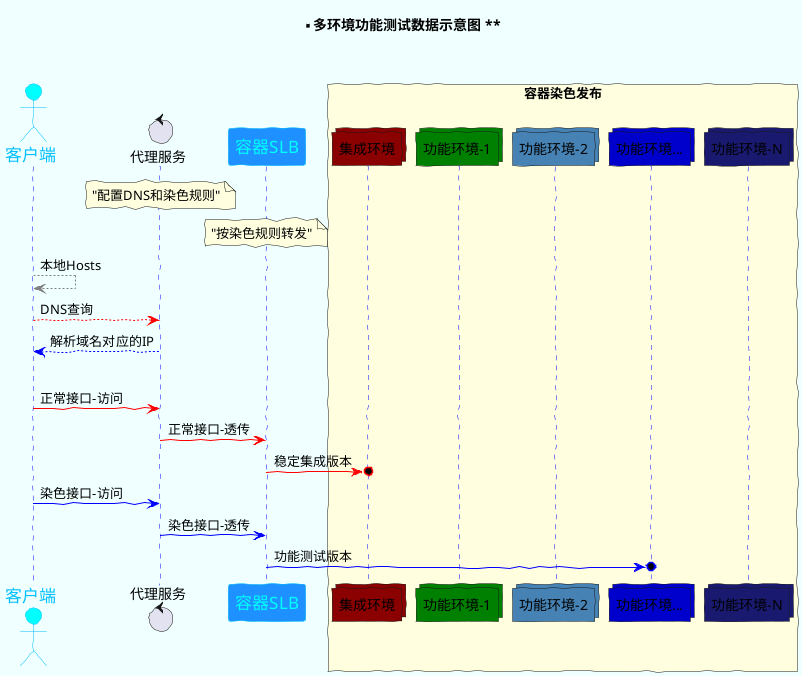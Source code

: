 @startuml
title ** 多环境功能测试数据示意图 ** \n\n
skinparam backgroundColor #azure 
skinparam handwritten true

skinparam sequence {
    ArrowColor #DeepSkyBlue 
    ActorBorderColor #DeepSkyBlue 
    LifeLineBorderColor blue 
    LifeLineBackgroundColor #DeepSkyBlue
    ParticipantBorderColor #DeepSkyBlue 
    ParticipantBackgroundColor #DodgerBlue 
    ParticipantFontName Impact 
    ParticipantFontSize 17 
    ParticipantFontColor #Cyan
    ActorBackgroundColor #aqua 
    ActorFontColor #DeepSkyBlue 
    ActorFontSize 17 
    ActorFontName Aapex
}

actor "客户端" as Client

control "代理服务" as Proxy
note over Proxy #LightYellow
"配置DNS和染色规则"
end note

participant "容器SLB" as DockerSLB
note over DockerSLB #LightYellow
"按染色规则转发"
end note

box "容器染色发布" #LightYellow
collections "集成环境" as UAT4Test #DarkRed
collections "功能环境-1" as FAT14Test #Green
collections "功能环境-2" as FAT24Test #SteelBlue
collections "功能环境..." as FAT...4Test #MediumBlue
collections "功能环境-N" as FATN4Test #MidnightBlue
end box

Client [#gray]--> Client : 本地Hosts
Client [#red]--> Proxy : DNS查询
Client <--[#blue] Proxy : 解析域名对应的IP
||||
Client [#red]-> Proxy : 正常接口-访问
Proxy [#red]-> DockerSLB : 正常接口-透传
DockerSLB [#red]->o UAT4Test : 稳定集成版本
Client [#blue]-> Proxy : 染色接口-访问
Proxy [#blue]-> DockerSLB : 染色接口-透传
DockerSLB [#blue]->o FAT...4Test : 功能测试版本
@enduml